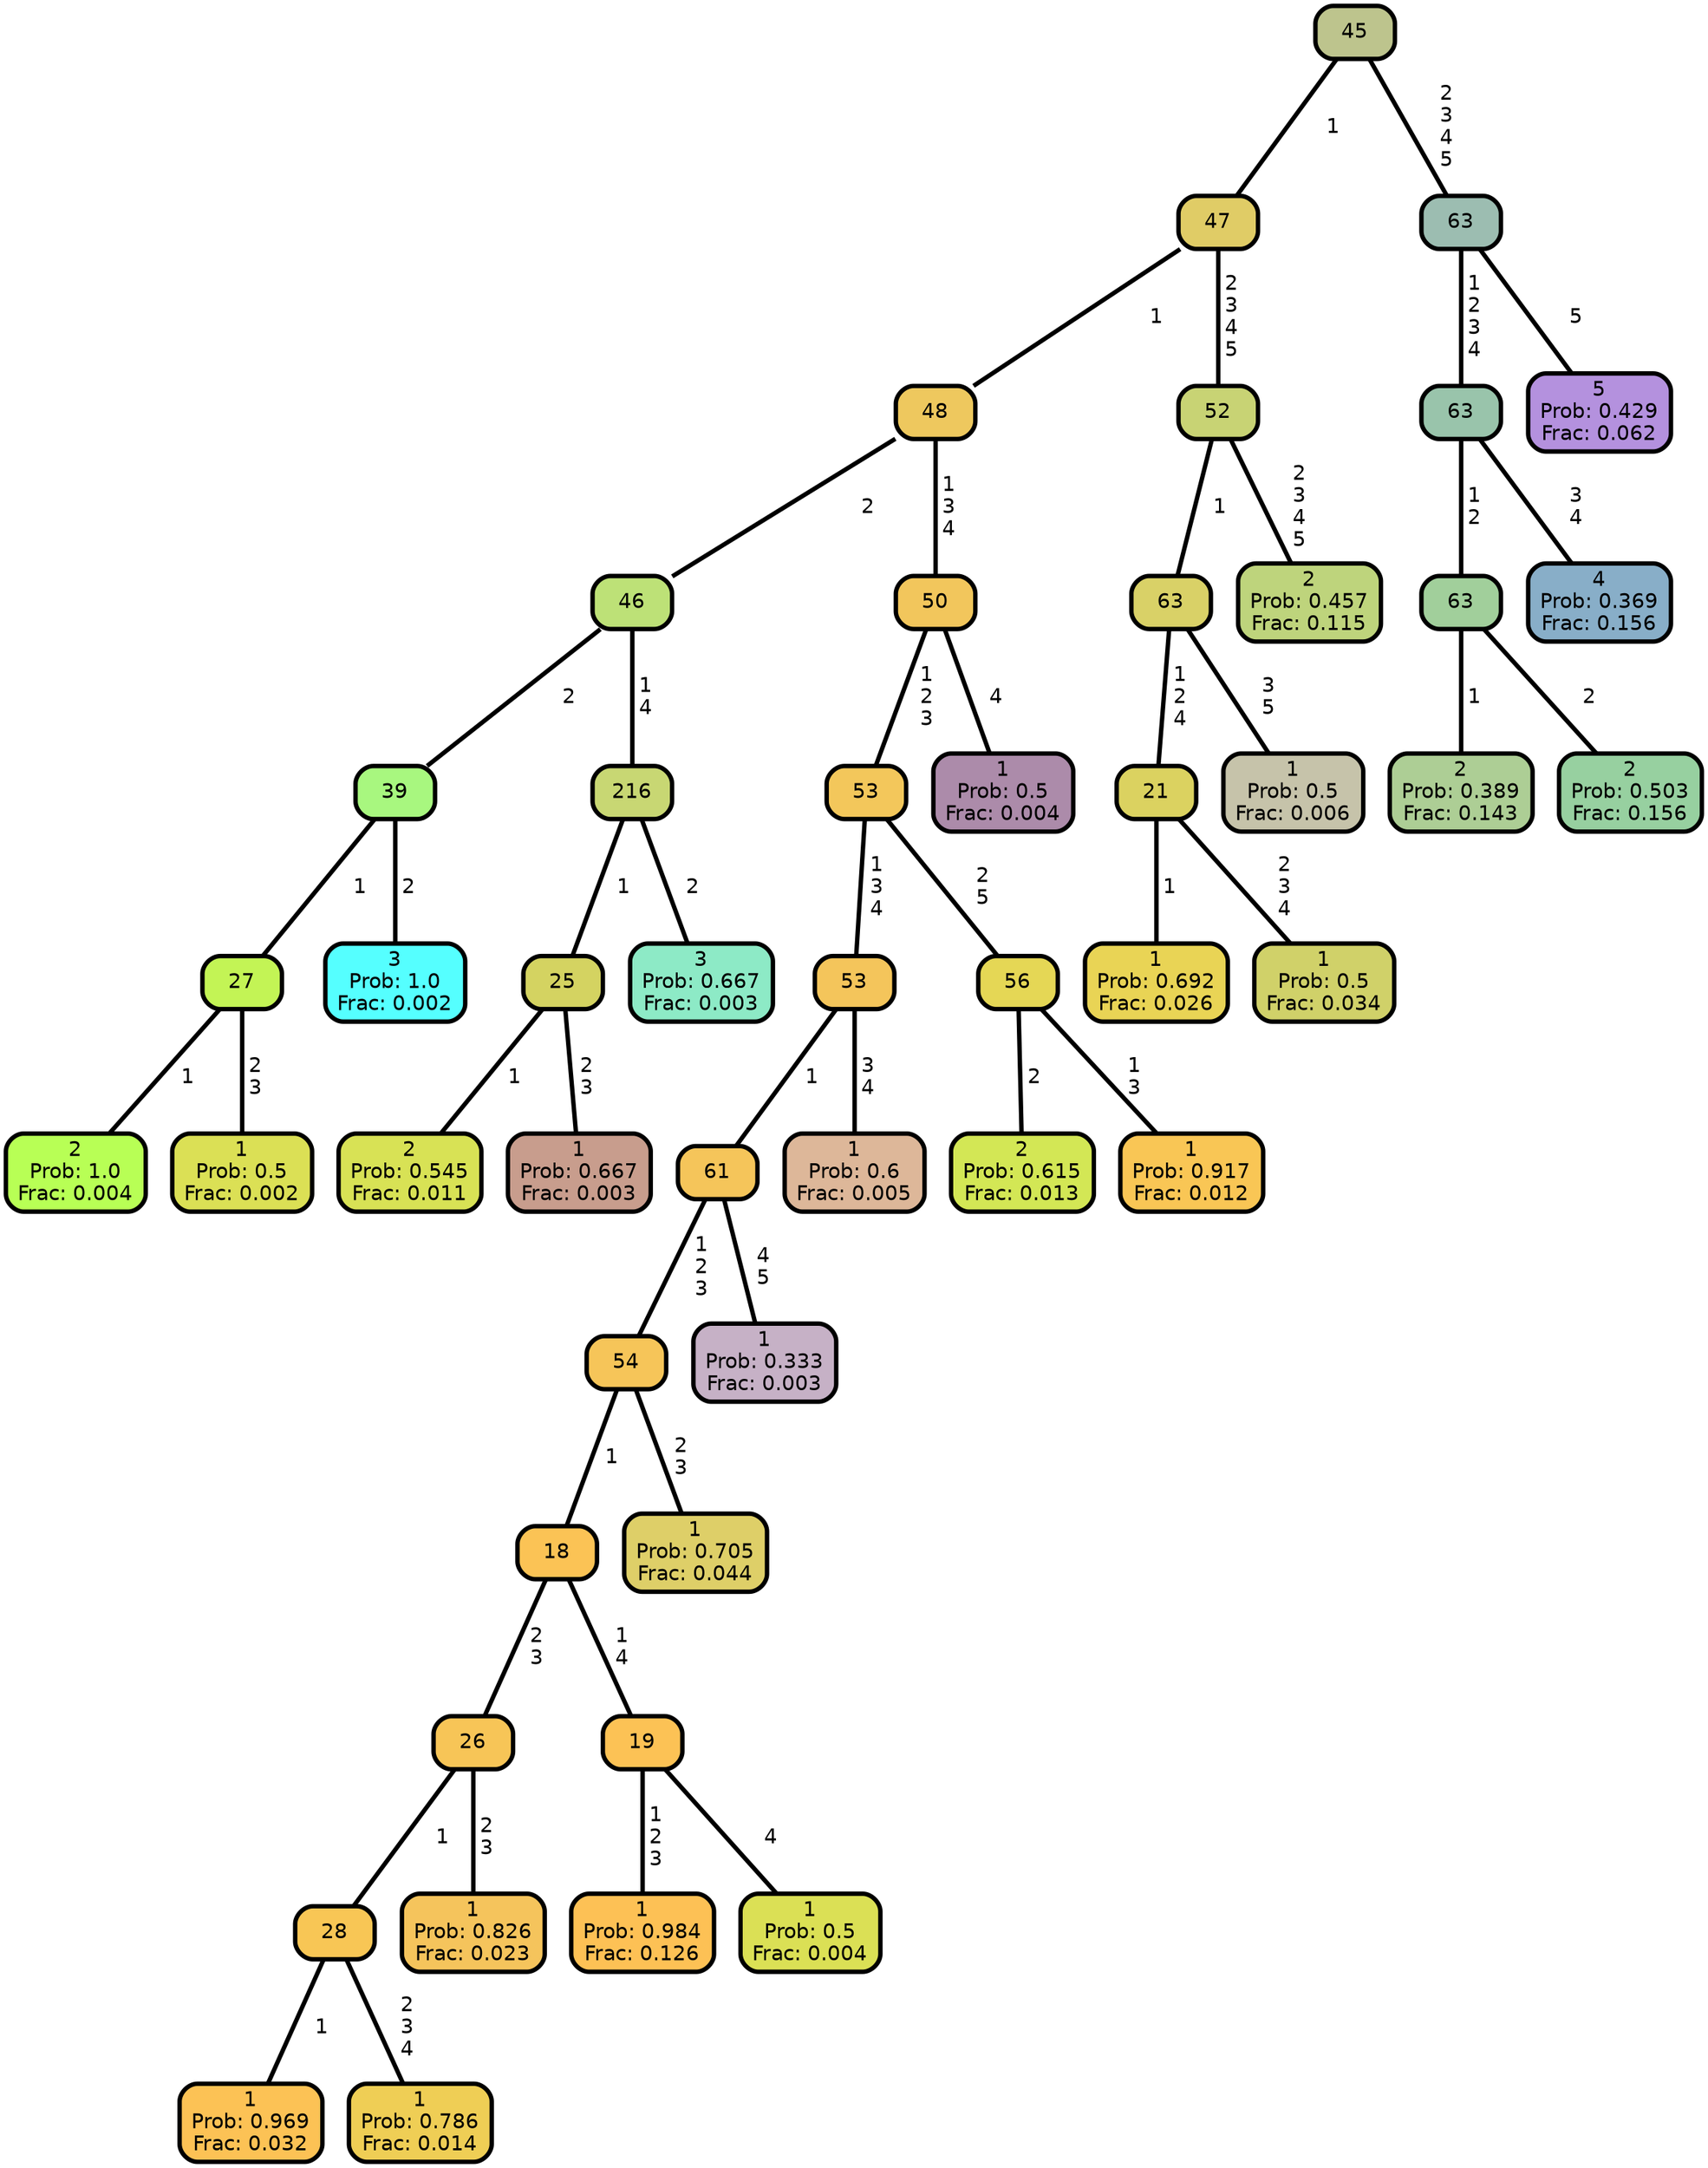 graph Tree {
node [shape=box, style="filled, rounded",color="black",penwidth="3",fontcolor="black",                 fontname=helvetica] ;
graph [ranksep="0 equally", splines=straight,                 bgcolor=transparent, dpi=200] ;
edge [fontname=helvetica, color=black] ;
0 [label="2
Prob: 1.0
Frac: 0.004", fillcolor="#b8ff55"] ;
1 [label="27", fillcolor="#c3f455"] ;
2 [label="1
Prob: 0.5
Frac: 0.002", fillcolor="#dbe055"] ;
3 [label="39", fillcolor="#a8f77f"] ;
4 [label="3
Prob: 1.0
Frac: 0.002", fillcolor="#55ffff"] ;
5 [label="46", fillcolor="#bde177"] ;
6 [label="2
Prob: 0.545
Frac: 0.011", fillcolor="#d8e255"] ;
7 [label="25", fillcolor="#d4d361"] ;
8 [label="1
Prob: 0.667
Frac: 0.003", fillcolor="#c89d8d"] ;
9 [label="216", fillcolor="#c8d773"] ;
10 [label="3
Prob: 0.667
Frac: 0.003", fillcolor="#8deac6"] ;
11 [label="48", fillcolor="#eec85e"] ;
12 [label="1
Prob: 0.969
Frac: 0.032", fillcolor="#fcc255"] ;
13 [label="28", fillcolor="#f8c655"] ;
14 [label="1
Prob: 0.786
Frac: 0.014", fillcolor="#efce55"] ;
15 [label="26", fillcolor="#f7c557"] ;
16 [label="1
Prob: 0.826
Frac: 0.023", fillcolor="#f5c45c"] ;
17 [label="18", fillcolor="#fbc355"] ;
18 [label="1
Prob: 0.984
Frac: 0.126", fillcolor="#fdc155"] ;
19 [label="19", fillcolor="#fcc255"] ;
20 [label="1
Prob: 0.5
Frac: 0.004", fillcolor="#dbe055"] ;
21 [label="54", fillcolor="#f6c559"] ;
22 [label="1
Prob: 0.705
Frac: 0.044", fillcolor="#decf68"] ;
23 [label="61", fillcolor="#f5c55a"] ;
24 [label="1
Prob: 0.333
Frac: 0.003", fillcolor="#c6b1c6"] ;
25 [label="53", fillcolor="#f4c55b"] ;
26 [label="1
Prob: 0.6
Frac: 0.005", fillcolor="#ddb799"] ;
27 [label="53", fillcolor="#f3c75b"] ;
28 [label="2
Prob: 0.615
Frac: 0.013", fillcolor="#d3e755"] ;
29 [label="56", fillcolor="#e5d755"] ;
30 [label="1
Prob: 0.917
Frac: 0.012", fillcolor="#f9c655"] ;
31 [label="50", fillcolor="#f2c65c"] ;
32 [label="1
Prob: 0.5
Frac: 0.004", fillcolor="#ac8baa"] ;
33 [label="47", fillcolor="#e0cc66"] ;
34 [label="1
Prob: 0.692
Frac: 0.026", fillcolor="#e9d455"] ;
35 [label="21", fillcolor="#dbd260"] ;
36 [label="1
Prob: 0.5
Frac: 0.034", fillcolor="#d0d169"] ;
37 [label="63", fillcolor="#d9d167"] ;
38 [label="1
Prob: 0.5
Frac: 0.006", fillcolor="#c6c3aa"] ;
39 [label="52", fillcolor="#c8d374"] ;
40 [label="2
Prob: 0.457
Frac: 0.115", fillcolor="#bed47c"] ;
41 [label="45", fillcolor="#bdc48d"] ;
42 [label="2
Prob: 0.389
Frac: 0.143", fillcolor="#adce95"] ;
43 [label="63", fillcolor="#a1cf9b"] ;
44 [label="2
Prob: 0.503
Frac: 0.156", fillcolor="#97d0a0"] ;
45 [label="63", fillcolor="#99c4ab"] ;
46 [label="4
Prob: 0.369
Frac: 0.156", fillcolor="#88aec8"] ;
47 [label="63", fillcolor="#9cbdb1"] ;
48 [label="5
Prob: 0.429
Frac: 0.062", fillcolor="#b491de"] ;
1 -- 0 [label=" 1",penwidth=3] ;
1 -- 2 [label=" 2\n 3",penwidth=3] ;
3 -- 1 [label=" 1",penwidth=3] ;
3 -- 4 [label=" 2",penwidth=3] ;
5 -- 3 [label=" 2",penwidth=3] ;
5 -- 9 [label=" 1\n 4",penwidth=3] ;
7 -- 6 [label=" 1",penwidth=3] ;
7 -- 8 [label=" 2\n 3",penwidth=3] ;
9 -- 7 [label=" 1",penwidth=3] ;
9 -- 10 [label=" 2",penwidth=3] ;
11 -- 5 [label=" 2",penwidth=3] ;
11 -- 31 [label=" 1\n 3\n 4",penwidth=3] ;
13 -- 12 [label=" 1",penwidth=3] ;
13 -- 14 [label=" 2\n 3\n 4",penwidth=3] ;
15 -- 13 [label=" 1",penwidth=3] ;
15 -- 16 [label=" 2\n 3",penwidth=3] ;
17 -- 15 [label=" 2\n 3",penwidth=3] ;
17 -- 19 [label=" 1\n 4",penwidth=3] ;
19 -- 18 [label=" 1\n 2\n 3",penwidth=3] ;
19 -- 20 [label=" 4",penwidth=3] ;
21 -- 17 [label=" 1",penwidth=3] ;
21 -- 22 [label=" 2\n 3",penwidth=3] ;
23 -- 21 [label=" 1\n 2\n 3",penwidth=3] ;
23 -- 24 [label=" 4\n 5",penwidth=3] ;
25 -- 23 [label=" 1",penwidth=3] ;
25 -- 26 [label=" 3\n 4",penwidth=3] ;
27 -- 25 [label=" 1\n 3\n 4",penwidth=3] ;
27 -- 29 [label=" 2\n 5",penwidth=3] ;
29 -- 28 [label=" 2",penwidth=3] ;
29 -- 30 [label=" 1\n 3",penwidth=3] ;
31 -- 27 [label=" 1\n 2\n 3",penwidth=3] ;
31 -- 32 [label=" 4",penwidth=3] ;
33 -- 11 [label=" 1",penwidth=3] ;
33 -- 39 [label=" 2\n 3\n 4\n 5",penwidth=3] ;
35 -- 34 [label=" 1",penwidth=3] ;
35 -- 36 [label=" 2\n 3\n 4",penwidth=3] ;
37 -- 35 [label=" 1\n 2\n 4",penwidth=3] ;
37 -- 38 [label=" 3\n 5",penwidth=3] ;
39 -- 37 [label=" 1",penwidth=3] ;
39 -- 40 [label=" 2\n 3\n 4\n 5",penwidth=3] ;
41 -- 33 [label=" 1",penwidth=3] ;
41 -- 47 [label=" 2\n 3\n 4\n 5",penwidth=3] ;
43 -- 42 [label=" 1",penwidth=3] ;
43 -- 44 [label=" 2",penwidth=3] ;
45 -- 43 [label=" 1\n 2",penwidth=3] ;
45 -- 46 [label=" 3\n 4",penwidth=3] ;
47 -- 45 [label=" 1\n 2\n 3\n 4",penwidth=3] ;
47 -- 48 [label=" 5",penwidth=3] ;
{rank = same;}}